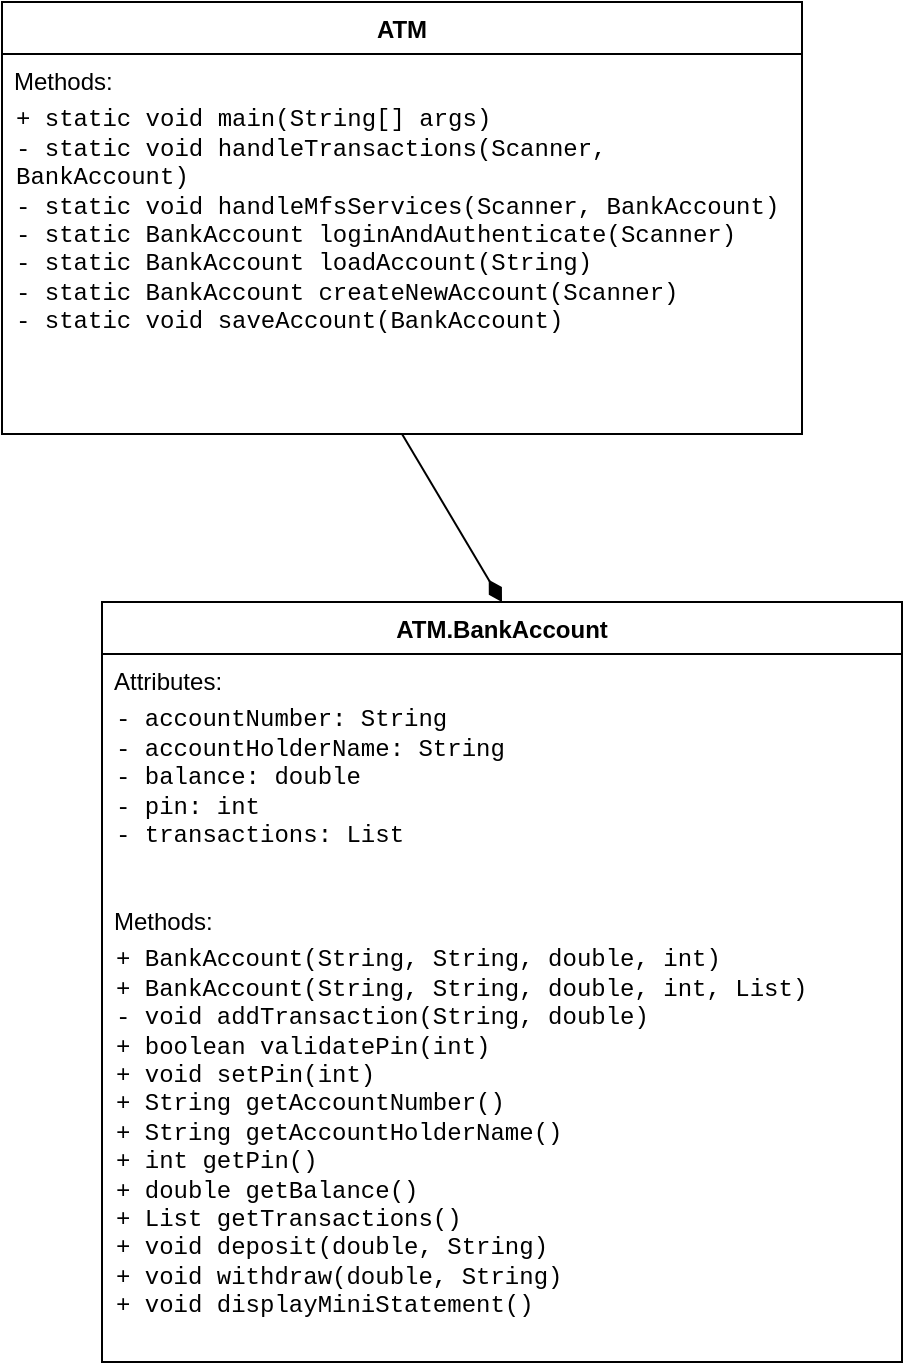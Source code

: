 <mxfile version="28.1.0">
  <diagram name="Page-1" id="uniqueDiagramIdHere">
    <mxGraphModel dx="1678" dy="874" grid="1" gridSize="10" guides="1" tooltips="1" connect="1" arrows="1" fold="1" page="1" pageScale="1" pageWidth="850" pageHeight="1100" math="0" shadow="0">
      <root>
        <mxCell id="0" />
        <mxCell id="1" parent="0" />
        <mxCell id="2" value="ATM" style="swimlane;fontStyle=1;align=center;verticalAlign=top;childLayout=stackLayout;horizontal=1;startSize=26;horizontalStack=0;resizeParent=1;resizeParentMax=0;resizeLast=0;collapsible=0;marginBottom=0;" parent="1" vertex="1">
          <mxGeometry x="110" y="60" width="400" height="216" as="geometry" />
        </mxCell>
        <mxCell id="3" value="Methods:" style="text;strokeColor=none;fillColor=none;align=left;verticalAlign=top;spacingLeft=4;spacingRight=4;overflow=hidden;rotatable=0;points=[[0,0.5],[1,0.5]];portConstraint=eastwest;" parent="2" vertex="1">
          <mxGeometry y="26" width="400" height="190" as="geometry" />
        </mxCell>
        <mxCell id="4" value="&lt;div&gt;&lt;br&gt;&lt;/div&gt;+ static void main(String[] args)&lt;br&gt;- static void handleTransactions(Scanner, BankAccount)&lt;br&gt;- static void handleMfsServices(Scanner, BankAccount)&lt;br&gt;- static BankAccount loginAndAuthenticate(Scanner)&lt;br&gt;- static BankAccount loadAccount(String)&lt;br&gt;- static BankAccount createNewAccount(Scanner)&lt;br&gt;- static void saveAccount(BankAccount)" style="text;html=1;strokeColor=none;fillColor=none;align=left;verticalAlign=top;whiteSpace=wrap;overflow=hidden;fontFamily=Courier New;" parent="3" vertex="1">
          <mxGeometry x="5" y="5" width="390" height="185" as="geometry" />
        </mxCell>
        <mxCell id="5" value="ATM.BankAccount" style="swimlane;fontStyle=1;align=center;verticalAlign=top;childLayout=stackLayout;horizontal=1;startSize=26;horizontalStack=0;resizeParent=1;resizeParentMax=0;resizeLast=0;collapsible=0;marginBottom=0;" parent="1" vertex="1">
          <mxGeometry x="160" y="360" width="400" height="380" as="geometry" />
        </mxCell>
        <mxCell id="6" value="Attributes:" style="text;strokeColor=none;fillColor=none;align=left;verticalAlign=top;spacingLeft=4;spacingRight=4;overflow=hidden;rotatable=0;points=[[0,0.5],[1,0.5]];portConstraint=eastwest;" parent="5" vertex="1">
          <mxGeometry y="26" width="400" height="120" as="geometry" />
        </mxCell>
        <mxCell id="7" value="&lt;div&gt;&lt;br&gt;&lt;/div&gt;- accountNumber: String&lt;br&gt;- accountHolderName: String&lt;br&gt;- balance: double&lt;br&gt;- pin: int&lt;br&gt;- transactions: List" style="text;html=1;strokeColor=none;fillColor=none;align=left;verticalAlign=top;whiteSpace=wrap;overflow=hidden;fontFamily=Courier New;" parent="6" vertex="1">
          <mxGeometry x="5" y="5" width="390" height="110" as="geometry" />
        </mxCell>
        <mxCell id="8" value="Methods:" style="text;strokeColor=none;fillColor=none;align=left;verticalAlign=top;spacingLeft=4;spacingRight=4;overflow=hidden;rotatable=0;points=[[0,0.5],[1,0.5]];portConstraint=eastwest;" parent="5" vertex="1">
          <mxGeometry y="146" width="400" height="234" as="geometry" />
        </mxCell>
        <mxCell id="9" value="&lt;div&gt;&lt;br&gt;&lt;/div&gt;+ BankAccount(String, String, double, int)&lt;br&gt;+ BankAccount(String, String, double, int, List)&lt;br&gt;- void addTransaction(String, double)&lt;br&gt;+ boolean validatePin(int)&lt;br&gt;+ void setPin(int)&lt;br&gt;+ String getAccountNumber()&lt;br&gt;+ String getAccountHolderName()&lt;br&gt;+ int getPin()&lt;br&gt;+ double getBalance()&lt;br&gt;+ List getTransactions()&lt;br&gt;+ void deposit(double, String)&lt;br&gt;+ void withdraw(double, String)&lt;br&gt;+ void displayMiniStatement()" style="text;html=1;strokeColor=none;fillColor=none;align=left;verticalAlign=top;whiteSpace=wrap;overflow=hidden;fontFamily=Courier New;" parent="8" vertex="1">
          <mxGeometry x="5" y="5" width="390" height="220" as="geometry" />
        </mxCell>
        <mxCell id="10" value="" style="endArrow=diamondThin;endFill=1;startArrow=none;endSize=10;html=1;rounded=0;sourcePerimeterSpacing=0;startFill=0;exitX=0.5;exitY=1;exitDx=0;exitDy=0;entryX=0.5;entryY=0;entryDx=0;entryDy=0;" parent="1" source="2" target="5" edge="1">
          <mxGeometry width="50" height="50" relative="1" as="geometry">
            <mxPoint x="360" y="310" as="sourcePoint" />
            <mxPoint x="410" y="260" as="targetPoint" />
          </mxGeometry>
        </mxCell>
      </root>
    </mxGraphModel>
  </diagram>
</mxfile>
